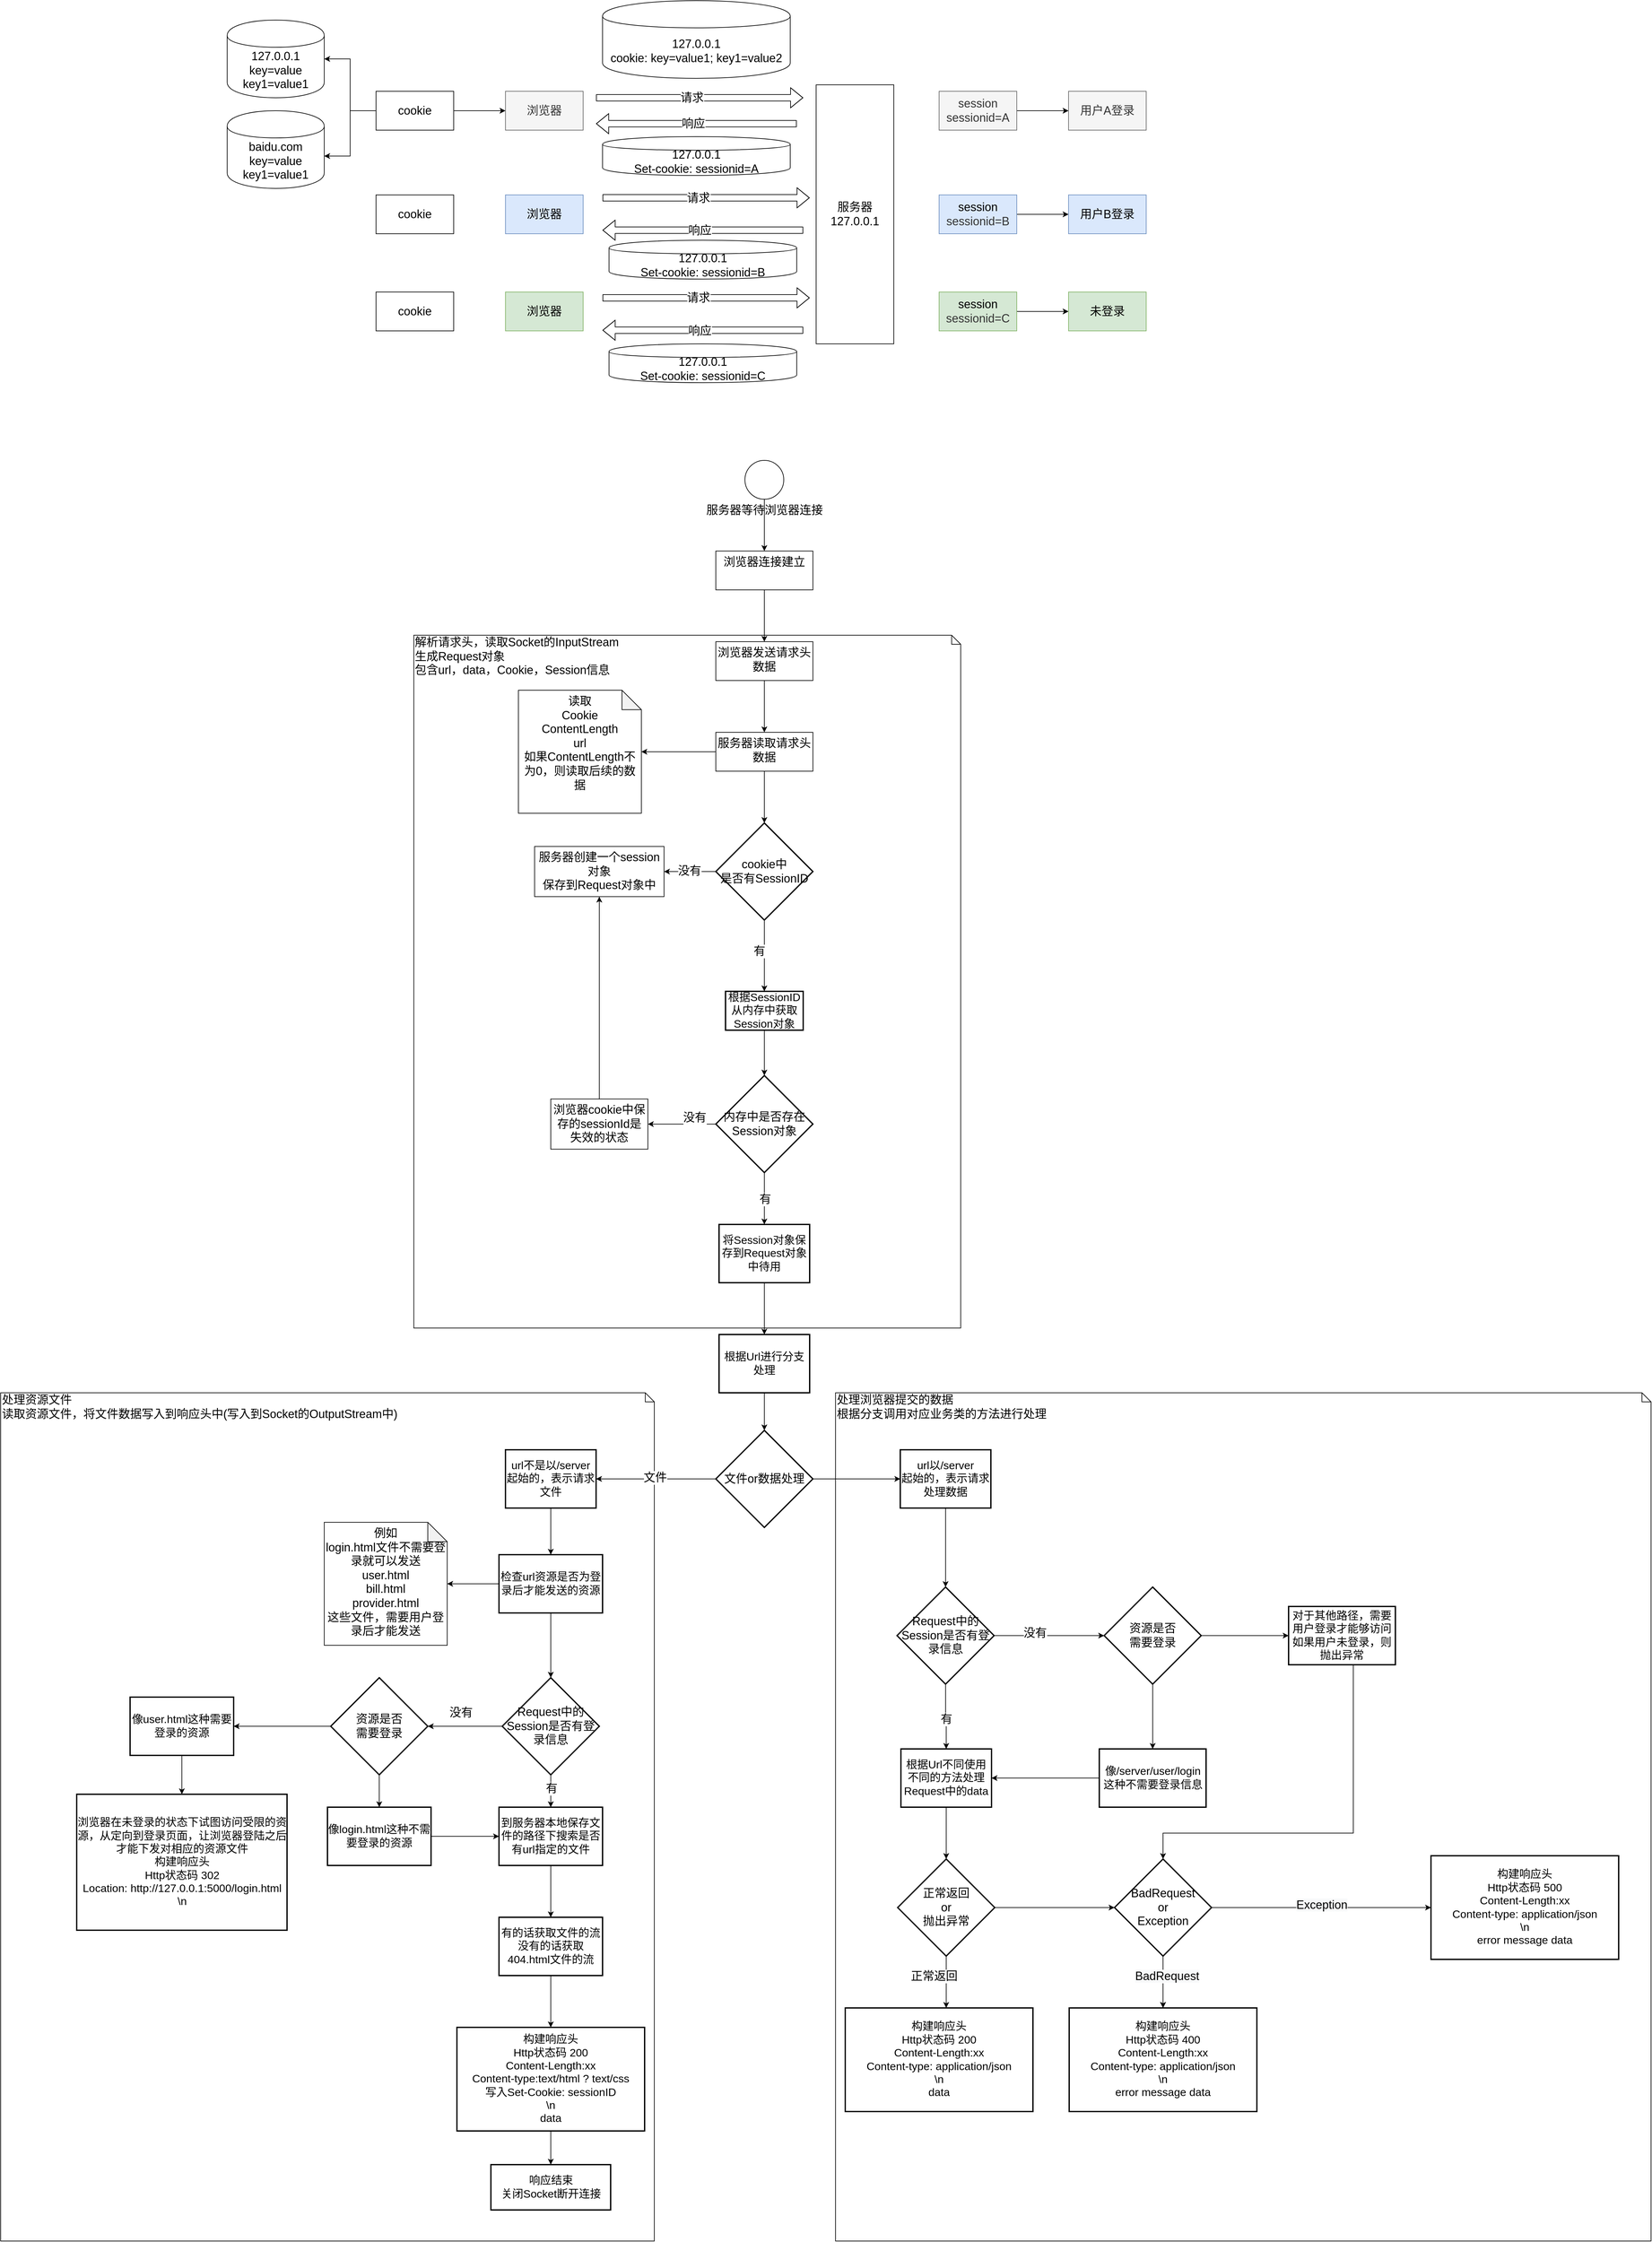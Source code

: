 <mxfile version="13.3.9" type="device"><diagram id="sEqlqrQd-3Ex749vPeOW" name="Page-1"><mxGraphModel dx="2946" dy="2462" grid="1" gridSize="10" guides="1" tooltips="1" connect="1" arrows="1" fold="1" page="1" pageScale="1" pageWidth="827" pageHeight="1169" math="0" shadow="0"><root><mxCell id="0"/><mxCell id="1" parent="0"/><mxCell id="uRz_b2frhz5hOANnU6vu-154" value="&lt;font style=&quot;font-size: 18px&quot;&gt;处理浏览器提交的数据&lt;br&gt;根据分支调用对应业务类的方法进行处理&lt;br&gt;&lt;/font&gt;" style="shape=note;whiteSpace=wrap;html=1;size=14;verticalAlign=top;align=left;spacingTop=-6;" parent="1" vertex="1"><mxGeometry x="600" y="2130" width="1260" height="1310" as="geometry"/></mxCell><mxCell id="uRz_b2frhz5hOANnU6vu-119" value="&lt;font style=&quot;font-size: 18px&quot;&gt;处理资源文件&lt;br&gt;读取资源文件，将文件数据写入到响应头中(写入到Socket的OutputStream中)&lt;br&gt;&lt;/font&gt;" style="shape=note;whiteSpace=wrap;html=1;size=14;verticalAlign=top;align=left;spacingTop=-6;" parent="1" vertex="1"><mxGeometry x="-690" y="2130" width="1010" height="1310" as="geometry"/></mxCell><mxCell id="uRz_b2frhz5hOANnU6vu-80" value="&lt;font style=&quot;font-size: 18px&quot;&gt;解析请求头，读取Socket的InputStream&lt;br&gt;生成Request对象&lt;br&gt;包含url，data，Cookie，Session信息&lt;br&gt;&lt;/font&gt;" style="shape=note;whiteSpace=wrap;html=1;size=14;verticalAlign=top;align=left;spacingTop=-6;" parent="1" vertex="1"><mxGeometry x="-51.62" y="960" width="845" height="1070" as="geometry"/></mxCell><mxCell id="uRz_b2frhz5hOANnU6vu-1" value="&lt;font style=&quot;font-size: 18px&quot;&gt;服务器&lt;br&gt;127.0.0.1&lt;br&gt;&lt;/font&gt;" style="rounded=0;whiteSpace=wrap;html=1;" parent="1" vertex="1"><mxGeometry x="570" y="110" width="120" height="400" as="geometry"/></mxCell><mxCell id="uRz_b2frhz5hOANnU6vu-2" value="&lt;font style=&quot;font-size: 18px&quot;&gt;浏览器&lt;/font&gt;" style="rounded=0;whiteSpace=wrap;html=1;fillColor=#f5f5f5;strokeColor=#666666;fontColor=#333333;" parent="1" vertex="1"><mxGeometry x="90" y="120" width="120" height="60" as="geometry"/></mxCell><mxCell id="uRz_b2frhz5hOANnU6vu-3" value="" style="shape=flexArrow;endArrow=classic;html=1;entryX=0;entryY=0.5;entryDx=0;entryDy=0;exitX=1;exitY=0.5;exitDx=0;exitDy=0;" parent="1" edge="1"><mxGeometry width="50" height="50" relative="1" as="geometry"><mxPoint x="230" y="130" as="sourcePoint"/><mxPoint x="550" y="130" as="targetPoint"/><Array as="points"><mxPoint x="430" y="130"/></Array></mxGeometry></mxCell><mxCell id="uRz_b2frhz5hOANnU6vu-4" value="&lt;font style=&quot;font-size: 18px&quot;&gt;请求&lt;/font&gt;" style="edgeLabel;html=1;align=center;verticalAlign=middle;resizable=0;points=[];" parent="uRz_b2frhz5hOANnU6vu-3" vertex="1" connectable="0"><mxGeometry x="-0.075" relative="1" as="geometry"><mxPoint as="offset"/></mxGeometry></mxCell><mxCell id="uRz_b2frhz5hOANnU6vu-5" value="" style="shape=flexArrow;endArrow=classic;html=1;" parent="1" edge="1"><mxGeometry width="50" height="50" relative="1" as="geometry"><mxPoint x="540" y="170" as="sourcePoint"/><mxPoint x="230" y="170" as="targetPoint"/><Array as="points"><mxPoint x="400" y="170"/></Array></mxGeometry></mxCell><mxCell id="uRz_b2frhz5hOANnU6vu-6" value="&lt;font style=&quot;font-size: 18px&quot;&gt;响应&lt;/font&gt;" style="edgeLabel;html=1;align=center;verticalAlign=middle;resizable=0;points=[];" parent="uRz_b2frhz5hOANnU6vu-5" vertex="1" connectable="0"><mxGeometry x="-0.075" relative="1" as="geometry"><mxPoint x="-17" as="offset"/></mxGeometry></mxCell><mxCell id="uRz_b2frhz5hOANnU6vu-8" value="&lt;font style=&quot;font-size: 18px&quot;&gt;浏览器&lt;/font&gt;" style="rounded=0;whiteSpace=wrap;html=1;fillColor=#dae8fc;strokeColor=#6c8ebf;" parent="1" vertex="1"><mxGeometry x="90" y="280" width="120" height="60" as="geometry"/></mxCell><mxCell id="uRz_b2frhz5hOANnU6vu-9" value="&lt;font style=&quot;font-size: 18px&quot;&gt;浏览器&lt;/font&gt;" style="rounded=0;whiteSpace=wrap;html=1;fillColor=#d5e8d4;strokeColor=#82b366;" parent="1" vertex="1"><mxGeometry x="90" y="430" width="120" height="60" as="geometry"/></mxCell><mxCell id="uRz_b2frhz5hOANnU6vu-10" value="" style="shape=flexArrow;endArrow=classic;html=1;entryX=0;entryY=0.5;entryDx=0;entryDy=0;exitX=1;exitY=0.5;exitDx=0;exitDy=0;" parent="1" edge="1"><mxGeometry width="50" height="50" relative="1" as="geometry"><mxPoint x="240" y="284.5" as="sourcePoint"/><mxPoint x="560" y="284.5" as="targetPoint"/><Array as="points"><mxPoint x="440" y="284.5"/></Array></mxGeometry></mxCell><mxCell id="uRz_b2frhz5hOANnU6vu-11" value="&lt;font style=&quot;font-size: 18px&quot;&gt;请求&lt;/font&gt;" style="edgeLabel;html=1;align=center;verticalAlign=middle;resizable=0;points=[];" parent="uRz_b2frhz5hOANnU6vu-10" vertex="1" connectable="0"><mxGeometry x="-0.075" relative="1" as="geometry"><mxPoint as="offset"/></mxGeometry></mxCell><mxCell id="uRz_b2frhz5hOANnU6vu-12" value="" style="shape=flexArrow;endArrow=classic;html=1;" parent="1" edge="1"><mxGeometry width="50" height="50" relative="1" as="geometry"><mxPoint x="550" y="334.5" as="sourcePoint"/><mxPoint x="240" y="334.5" as="targetPoint"/><Array as="points"><mxPoint x="410" y="334.5"/></Array></mxGeometry></mxCell><mxCell id="uRz_b2frhz5hOANnU6vu-13" value="&lt;font style=&quot;font-size: 18px&quot;&gt;响应&lt;/font&gt;" style="edgeLabel;html=1;align=center;verticalAlign=middle;resizable=0;points=[];" parent="uRz_b2frhz5hOANnU6vu-12" vertex="1" connectable="0"><mxGeometry x="-0.075" relative="1" as="geometry"><mxPoint x="-17" as="offset"/></mxGeometry></mxCell><mxCell id="uRz_b2frhz5hOANnU6vu-14" value="" style="shape=flexArrow;endArrow=classic;html=1;entryX=0;entryY=0.5;entryDx=0;entryDy=0;exitX=1;exitY=0.5;exitDx=0;exitDy=0;" parent="1" edge="1"><mxGeometry width="50" height="50" relative="1" as="geometry"><mxPoint x="240" y="439" as="sourcePoint"/><mxPoint x="560" y="439" as="targetPoint"/><Array as="points"><mxPoint x="440" y="439"/></Array></mxGeometry></mxCell><mxCell id="uRz_b2frhz5hOANnU6vu-15" value="&lt;font style=&quot;font-size: 18px&quot;&gt;请求&lt;/font&gt;" style="edgeLabel;html=1;align=center;verticalAlign=middle;resizable=0;points=[];" parent="uRz_b2frhz5hOANnU6vu-14" vertex="1" connectable="0"><mxGeometry x="-0.075" relative="1" as="geometry"><mxPoint as="offset"/></mxGeometry></mxCell><mxCell id="uRz_b2frhz5hOANnU6vu-16" value="" style="shape=flexArrow;endArrow=classic;html=1;" parent="1" edge="1"><mxGeometry width="50" height="50" relative="1" as="geometry"><mxPoint x="550" y="489" as="sourcePoint"/><mxPoint x="240" y="489" as="targetPoint"/><Array as="points"><mxPoint x="410" y="489"/></Array></mxGeometry></mxCell><mxCell id="uRz_b2frhz5hOANnU6vu-17" value="&lt;font style=&quot;font-size: 18px&quot;&gt;响应&lt;/font&gt;" style="edgeLabel;html=1;align=center;verticalAlign=middle;resizable=0;points=[];" parent="uRz_b2frhz5hOANnU6vu-16" vertex="1" connectable="0"><mxGeometry x="-0.075" relative="1" as="geometry"><mxPoint x="-17" y="1" as="offset"/></mxGeometry></mxCell><mxCell id="uRz_b2frhz5hOANnU6vu-22" value="" style="edgeStyle=orthogonalEdgeStyle;rounded=0;orthogonalLoop=1;jettySize=auto;html=1;" parent="1" source="uRz_b2frhz5hOANnU6vu-18" target="uRz_b2frhz5hOANnU6vu-21" edge="1"><mxGeometry relative="1" as="geometry"/></mxCell><mxCell id="uRz_b2frhz5hOANnU6vu-25" value="" style="edgeStyle=orthogonalEdgeStyle;rounded=0;orthogonalLoop=1;jettySize=auto;html=1;entryX=1;entryY=0.5;entryDx=0;entryDy=0;" parent="1" source="uRz_b2frhz5hOANnU6vu-18" edge="1"><mxGeometry relative="1" as="geometry"><mxPoint x="-190" y="220" as="targetPoint"/><Array as="points"><mxPoint x="-150" y="150"/><mxPoint x="-150" y="220"/></Array></mxGeometry></mxCell><mxCell id="uRz_b2frhz5hOANnU6vu-27" value="" style="edgeStyle=orthogonalEdgeStyle;rounded=0;orthogonalLoop=1;jettySize=auto;html=1;" parent="1" source="uRz_b2frhz5hOANnU6vu-18" target="uRz_b2frhz5hOANnU6vu-2" edge="1"><mxGeometry relative="1" as="geometry"/></mxCell><mxCell id="uRz_b2frhz5hOANnU6vu-18" value="&lt;font style=&quot;font-size: 18px&quot;&gt;cookie&lt;/font&gt;" style="rounded=0;whiteSpace=wrap;html=1;" parent="1" vertex="1"><mxGeometry x="-110" y="120" width="120" height="60" as="geometry"/></mxCell><mxCell id="uRz_b2frhz5hOANnU6vu-19" value="&lt;font style=&quot;font-size: 18px&quot;&gt;cookie&lt;/font&gt;" style="rounded=0;whiteSpace=wrap;html=1;" parent="1" vertex="1"><mxGeometry x="-110" y="280" width="120" height="60" as="geometry"/></mxCell><mxCell id="uRz_b2frhz5hOANnU6vu-20" value="&lt;font style=&quot;font-size: 18px&quot;&gt;cookie&lt;/font&gt;" style="rounded=0;whiteSpace=wrap;html=1;" parent="1" vertex="1"><mxGeometry x="-110" y="430" width="120" height="60" as="geometry"/></mxCell><mxCell id="uRz_b2frhz5hOANnU6vu-21" value="&lt;font style=&quot;font-size: 18px&quot;&gt;127.0.0.1&lt;br&gt;key=value&lt;br&gt;key1=value1&lt;/font&gt;" style="shape=cylinder;whiteSpace=wrap;html=1;boundedLbl=1;backgroundOutline=1;rounded=0;" parent="1" vertex="1"><mxGeometry x="-340" y="10" width="150" height="120" as="geometry"/></mxCell><mxCell id="uRz_b2frhz5hOANnU6vu-26" value="&lt;font style=&quot;font-size: 18px&quot;&gt;baidu.com&lt;br&gt;key=value&lt;br&gt;key1=value1&lt;/font&gt;" style="shape=cylinder;whiteSpace=wrap;html=1;boundedLbl=1;backgroundOutline=1;rounded=0;" parent="1" vertex="1"><mxGeometry x="-340" y="150" width="150" height="120" as="geometry"/></mxCell><mxCell id="uRz_b2frhz5hOANnU6vu-28" value="&lt;font style=&quot;font-size: 18px&quot;&gt;127.0.0.1&lt;br&gt;cookie: key=value1; key1=value2&lt;br&gt;&lt;/font&gt;" style="shape=cylinder;whiteSpace=wrap;html=1;boundedLbl=1;backgroundOutline=1;rounded=0;" parent="1" vertex="1"><mxGeometry x="240" y="-20" width="290" height="120" as="geometry"/></mxCell><mxCell id="uRz_b2frhz5hOANnU6vu-29" value="&lt;font style=&quot;font-size: 18px&quot;&gt;127.0.0.1&lt;br&gt;Set-cookie: sessionid=A&lt;br&gt;&lt;/font&gt;" style="shape=cylinder;whiteSpace=wrap;html=1;boundedLbl=1;backgroundOutline=1;rounded=0;" parent="1" vertex="1"><mxGeometry x="240" y="190" width="290" height="60" as="geometry"/></mxCell><mxCell id="uRz_b2frhz5hOANnU6vu-42" value="" style="edgeStyle=orthogonalEdgeStyle;rounded=0;orthogonalLoop=1;jettySize=auto;html=1;" parent="1" source="uRz_b2frhz5hOANnU6vu-32" target="uRz_b2frhz5hOANnU6vu-41" edge="1"><mxGeometry relative="1" as="geometry"/></mxCell><mxCell id="uRz_b2frhz5hOANnU6vu-32" value="&lt;font style=&quot;font-size: 18px&quot;&gt;session&lt;br&gt;sessionid=A&lt;br&gt;&lt;/font&gt;" style="rounded=0;whiteSpace=wrap;html=1;fillColor=#f5f5f5;strokeColor=#666666;fontColor=#333333;" parent="1" vertex="1"><mxGeometry x="760" y="120" width="120" height="60" as="geometry"/></mxCell><mxCell id="uRz_b2frhz5hOANnU6vu-38" value="" style="edgeStyle=orthogonalEdgeStyle;rounded=0;orthogonalLoop=1;jettySize=auto;html=1;" parent="1" source="uRz_b2frhz5hOANnU6vu-33" target="uRz_b2frhz5hOANnU6vu-37" edge="1"><mxGeometry relative="1" as="geometry"/></mxCell><mxCell id="uRz_b2frhz5hOANnU6vu-33" value="&lt;font style=&quot;font-size: 18px&quot;&gt;session&lt;br&gt;&lt;span style=&quot;color: rgb(51 , 51 , 51)&quot;&gt;sessionid=B&lt;/span&gt;&lt;br&gt;&lt;/font&gt;" style="rounded=0;whiteSpace=wrap;html=1;fillColor=#dae8fc;strokeColor=#6c8ebf;" parent="1" vertex="1"><mxGeometry x="760" y="280" width="120" height="60" as="geometry"/></mxCell><mxCell id="uRz_b2frhz5hOANnU6vu-40" value="" style="edgeStyle=orthogonalEdgeStyle;rounded=0;orthogonalLoop=1;jettySize=auto;html=1;" parent="1" source="uRz_b2frhz5hOANnU6vu-34" target="uRz_b2frhz5hOANnU6vu-39" edge="1"><mxGeometry relative="1" as="geometry"/></mxCell><mxCell id="uRz_b2frhz5hOANnU6vu-34" value="&lt;font style=&quot;font-size: 18px&quot;&gt;session&lt;br&gt;&lt;span style=&quot;color: rgb(51 , 51 , 51)&quot;&gt;sessionid=C&lt;/span&gt;&lt;br&gt;&lt;/font&gt;" style="rounded=0;whiteSpace=wrap;html=1;fillColor=#d5e8d4;strokeColor=#82b366;" parent="1" vertex="1"><mxGeometry x="760" y="430" width="120" height="60" as="geometry"/></mxCell><mxCell id="uRz_b2frhz5hOANnU6vu-37" value="&lt;font style=&quot;font-size: 18px&quot;&gt;用户B登录&lt;/font&gt;" style="rounded=0;whiteSpace=wrap;html=1;fillColor=#dae8fc;strokeColor=#6c8ebf;" parent="1" vertex="1"><mxGeometry x="960" y="280" width="120" height="60" as="geometry"/></mxCell><mxCell id="uRz_b2frhz5hOANnU6vu-39" value="&lt;font style=&quot;font-size: 18px&quot;&gt;未登录&lt;/font&gt;" style="rounded=0;whiteSpace=wrap;html=1;fillColor=#d5e8d4;strokeColor=#82b366;" parent="1" vertex="1"><mxGeometry x="960" y="430" width="120" height="60" as="geometry"/></mxCell><mxCell id="uRz_b2frhz5hOANnU6vu-41" value="&lt;span style=&quot;font-size: 18px&quot;&gt;用户A登录&lt;/span&gt;" style="rounded=0;whiteSpace=wrap;html=1;fillColor=#f5f5f5;strokeColor=#666666;fontColor=#333333;" parent="1" vertex="1"><mxGeometry x="960" y="120" width="120" height="60" as="geometry"/></mxCell><mxCell id="uRz_b2frhz5hOANnU6vu-43" value="&lt;font style=&quot;font-size: 18px&quot;&gt;127.0.0.1&lt;br&gt;Set-cookie: sessionid=B&lt;br&gt;&lt;/font&gt;" style="shape=cylinder;whiteSpace=wrap;html=1;boundedLbl=1;backgroundOutline=1;rounded=0;" parent="1" vertex="1"><mxGeometry x="250" y="350" width="290" height="60" as="geometry"/></mxCell><mxCell id="uRz_b2frhz5hOANnU6vu-44" value="&lt;font style=&quot;font-size: 18px&quot;&gt;127.0.0.1&lt;br&gt;Set-cookie: sessionid=C&lt;br&gt;&lt;/font&gt;" style="shape=cylinder;whiteSpace=wrap;html=1;boundedLbl=1;backgroundOutline=1;rounded=0;" parent="1" vertex="1"><mxGeometry x="250" y="510" width="290" height="60" as="geometry"/></mxCell><mxCell id="uRz_b2frhz5hOANnU6vu-47" value="" style="edgeStyle=orthogonalEdgeStyle;rounded=0;orthogonalLoop=1;jettySize=auto;html=1;" parent="1" source="uRz_b2frhz5hOANnU6vu-45" target="uRz_b2frhz5hOANnU6vu-46" edge="1"><mxGeometry relative="1" as="geometry"/></mxCell><mxCell id="uRz_b2frhz5hOANnU6vu-45" value="&lt;font style=&quot;font-size: 18px&quot;&gt;服务器等待浏览器连接&lt;/font&gt;" style="verticalLabelPosition=bottom;verticalAlign=top;html=1;shape=mxgraph.flowchart.on-page_reference;" parent="1" vertex="1"><mxGeometry x="460" y="690" width="60" height="60" as="geometry"/></mxCell><mxCell id="uRz_b2frhz5hOANnU6vu-49" value="" style="edgeStyle=orthogonalEdgeStyle;rounded=0;orthogonalLoop=1;jettySize=auto;html=1;" parent="1" source="uRz_b2frhz5hOANnU6vu-46" target="uRz_b2frhz5hOANnU6vu-48" edge="1"><mxGeometry relative="1" as="geometry"/></mxCell><mxCell id="uRz_b2frhz5hOANnU6vu-46" value="&lt;font style=&quot;font-size: 18px&quot;&gt;浏览器连接建立&lt;/font&gt;" style="whiteSpace=wrap;html=1;verticalAlign=top;" parent="1" vertex="1"><mxGeometry x="415" y="830" width="150" height="60" as="geometry"/></mxCell><mxCell id="uRz_b2frhz5hOANnU6vu-51" value="" style="edgeStyle=orthogonalEdgeStyle;rounded=0;orthogonalLoop=1;jettySize=auto;html=1;" parent="1" source="uRz_b2frhz5hOANnU6vu-48" target="uRz_b2frhz5hOANnU6vu-50" edge="1"><mxGeometry relative="1" as="geometry"/></mxCell><mxCell id="uRz_b2frhz5hOANnU6vu-48" value="&lt;font style=&quot;font-size: 18px&quot;&gt;浏览器发送请求头数据&lt;/font&gt;" style="whiteSpace=wrap;html=1;verticalAlign=top;" parent="1" vertex="1"><mxGeometry x="415" y="970" width="150" height="60" as="geometry"/></mxCell><mxCell id="uRz_b2frhz5hOANnU6vu-53" value="" style="edgeStyle=orthogonalEdgeStyle;rounded=0;orthogonalLoop=1;jettySize=auto;html=1;" parent="1" source="uRz_b2frhz5hOANnU6vu-50" edge="1"><mxGeometry relative="1" as="geometry"><mxPoint x="490" y="1250" as="targetPoint"/></mxGeometry></mxCell><mxCell id="uRz_b2frhz5hOANnU6vu-55" value="" style="edgeStyle=orthogonalEdgeStyle;rounded=0;orthogonalLoop=1;jettySize=auto;html=1;" parent="1" source="uRz_b2frhz5hOANnU6vu-50" target="uRz_b2frhz5hOANnU6vu-54" edge="1"><mxGeometry relative="1" as="geometry"/></mxCell><mxCell id="uRz_b2frhz5hOANnU6vu-50" value="&lt;font style=&quot;font-size: 18px&quot;&gt;服务器读取请求头数据&lt;/font&gt;" style="whiteSpace=wrap;html=1;verticalAlign=top;" parent="1" vertex="1"><mxGeometry x="415" y="1110" width="150" height="60" as="geometry"/></mxCell><mxCell id="uRz_b2frhz5hOANnU6vu-54" value="&lt;font style=&quot;font-size: 18px&quot;&gt;读取&lt;br&gt;Cookie&lt;br&gt;ContentLength&lt;br&gt;url&lt;br&gt;如果ContentLength不为0，则读取后续的数据&lt;br&gt;&lt;/font&gt;" style="shape=note;whiteSpace=wrap;html=1;backgroundOutline=1;darkOpacity=0.05;verticalAlign=top;" parent="1" vertex="1"><mxGeometry x="110" y="1045" width="190" height="190" as="geometry"/></mxCell><mxCell id="uRz_b2frhz5hOANnU6vu-58" value="" style="edgeStyle=orthogonalEdgeStyle;rounded=0;orthogonalLoop=1;jettySize=auto;html=1;" parent="1" source="uRz_b2frhz5hOANnU6vu-56" target="uRz_b2frhz5hOANnU6vu-57" edge="1"><mxGeometry relative="1" as="geometry"/></mxCell><mxCell id="uRz_b2frhz5hOANnU6vu-59" value="&lt;font style=&quot;font-size: 18px&quot;&gt;没有&lt;/font&gt;" style="edgeLabel;html=1;align=center;verticalAlign=middle;resizable=0;points=[];" parent="uRz_b2frhz5hOANnU6vu-58" vertex="1" connectable="0"><mxGeometry x="0.028" y="-1" relative="1" as="geometry"><mxPoint as="offset"/></mxGeometry></mxCell><mxCell id="uRz_b2frhz5hOANnU6vu-61" value="" style="edgeStyle=orthogonalEdgeStyle;rounded=0;orthogonalLoop=1;jettySize=auto;html=1;" parent="1" source="uRz_b2frhz5hOANnU6vu-56" target="uRz_b2frhz5hOANnU6vu-60" edge="1"><mxGeometry relative="1" as="geometry"/></mxCell><mxCell id="uRz_b2frhz5hOANnU6vu-56" value="&lt;font style=&quot;font-size: 18px&quot;&gt;cookie中&lt;br&gt;是否有SessionID&lt;/font&gt;" style="strokeWidth=2;html=1;shape=mxgraph.flowchart.decision;whiteSpace=wrap;" parent="1" vertex="1"><mxGeometry x="415" y="1250" width="150" height="150" as="geometry"/></mxCell><mxCell id="uRz_b2frhz5hOANnU6vu-57" value="&lt;font style=&quot;font-size: 18px&quot;&gt;服务器创建一个session对象&lt;br&gt;保存到Request对象中&lt;br&gt;&lt;/font&gt;" style="whiteSpace=wrap;html=1;verticalAlign=top;" parent="1" vertex="1"><mxGeometry x="135" y="1286.25" width="200" height="77.5" as="geometry"/></mxCell><mxCell id="uRz_b2frhz5hOANnU6vu-64" value="" style="edgeStyle=orthogonalEdgeStyle;rounded=0;orthogonalLoop=1;jettySize=auto;html=1;" parent="1" source="uRz_b2frhz5hOANnU6vu-60" target="uRz_b2frhz5hOANnU6vu-63" edge="1"><mxGeometry relative="1" as="geometry"/></mxCell><mxCell id="uRz_b2frhz5hOANnU6vu-60" value="&lt;font style=&quot;font-size: 17px&quot;&gt;根据SessionID从内存中获取Session对象&lt;/font&gt;" style="whiteSpace=wrap;html=1;strokeWidth=2;" parent="1" vertex="1"><mxGeometry x="430" y="1510" width="120" height="60" as="geometry"/></mxCell><mxCell id="uRz_b2frhz5hOANnU6vu-62" value="&lt;font style=&quot;font-size: 18px&quot;&gt;有&lt;/font&gt;" style="edgeLabel;html=1;align=center;verticalAlign=middle;resizable=0;points=[];" parent="1" vertex="1" connectable="0"><mxGeometry x="370.882" y="1334.0" as="geometry"><mxPoint x="111" y="114" as="offset"/></mxGeometry></mxCell><mxCell id="uRz_b2frhz5hOANnU6vu-66" value="" style="edgeStyle=orthogonalEdgeStyle;rounded=0;orthogonalLoop=1;jettySize=auto;html=1;" parent="1" source="uRz_b2frhz5hOANnU6vu-63" target="uRz_b2frhz5hOANnU6vu-65" edge="1"><mxGeometry relative="1" as="geometry"/></mxCell><mxCell id="uRz_b2frhz5hOANnU6vu-74" value="" style="edgeStyle=orthogonalEdgeStyle;rounded=0;orthogonalLoop=1;jettySize=auto;html=1;" parent="1" source="uRz_b2frhz5hOANnU6vu-63" target="uRz_b2frhz5hOANnU6vu-73" edge="1"><mxGeometry relative="1" as="geometry"/></mxCell><mxCell id="uRz_b2frhz5hOANnU6vu-63" value="&lt;font style=&quot;font-size: 18px&quot;&gt;内存中是否存在&lt;br&gt;Session对象&lt;/font&gt;" style="strokeWidth=2;html=1;shape=mxgraph.flowchart.decision;whiteSpace=wrap;" parent="1" vertex="1"><mxGeometry x="415" y="1640" width="150" height="150" as="geometry"/></mxCell><mxCell id="uRz_b2frhz5hOANnU6vu-69" value="" style="edgeStyle=orthogonalEdgeStyle;rounded=0;orthogonalLoop=1;jettySize=auto;html=1;entryX=0.5;entryY=1;entryDx=0;entryDy=0;" parent="1" source="uRz_b2frhz5hOANnU6vu-65" target="uRz_b2frhz5hOANnU6vu-57" edge="1"><mxGeometry relative="1" as="geometry"><mxPoint x="255" y="1596" as="targetPoint"/></mxGeometry></mxCell><mxCell id="uRz_b2frhz5hOANnU6vu-65" value="&lt;span style=&quot;font-size: 18px&quot;&gt;浏览器cookie中保存的sessionId是失效的状态&lt;/span&gt;" style="whiteSpace=wrap;html=1;verticalAlign=top;" parent="1" vertex="1"><mxGeometry x="160" y="1676.25" width="150" height="77.5" as="geometry"/></mxCell><mxCell id="uRz_b2frhz5hOANnU6vu-67" value="&lt;font style=&quot;font-size: 18px&quot;&gt;没有&lt;/font&gt;" style="edgeLabel;html=1;align=center;verticalAlign=middle;resizable=0;points=[];" parent="1" vertex="1" connectable="0"><mxGeometry x="370.882" y="1334.0" as="geometry"><mxPoint x="11" y="371" as="offset"/></mxGeometry></mxCell><mxCell id="uRz_b2frhz5hOANnU6vu-82" value="" style="edgeStyle=orthogonalEdgeStyle;rounded=0;orthogonalLoop=1;jettySize=auto;html=1;" parent="1" source="uRz_b2frhz5hOANnU6vu-73" target="uRz_b2frhz5hOANnU6vu-81" edge="1"><mxGeometry relative="1" as="geometry"/></mxCell><mxCell id="uRz_b2frhz5hOANnU6vu-73" value="&lt;span style=&quot;font-size: 17px&quot;&gt;将Session对象保存到Request对象中待用&lt;/span&gt;" style="whiteSpace=wrap;html=1;strokeWidth=2;" parent="1" vertex="1"><mxGeometry x="420" y="1870" width="140" height="90" as="geometry"/></mxCell><mxCell id="uRz_b2frhz5hOANnU6vu-75" value="&lt;font style=&quot;font-size: 18px&quot;&gt;有&lt;/font&gt;" style="edgeLabel;html=1;align=center;verticalAlign=middle;resizable=0;points=[];" parent="1" vertex="1" connectable="0"><mxGeometry x="480.002" y="1460.0" as="geometry"><mxPoint x="11" y="371" as="offset"/></mxGeometry></mxCell><mxCell id="uRz_b2frhz5hOANnU6vu-85" value="" style="edgeStyle=orthogonalEdgeStyle;rounded=0;orthogonalLoop=1;jettySize=auto;html=1;" parent="1" source="uRz_b2frhz5hOANnU6vu-81" target="uRz_b2frhz5hOANnU6vu-84" edge="1"><mxGeometry relative="1" as="geometry"/></mxCell><mxCell id="uRz_b2frhz5hOANnU6vu-81" value="&lt;span style=&quot;font-size: 17px&quot;&gt;根据Url进行分支处理&lt;/span&gt;" style="whiteSpace=wrap;html=1;strokeWidth=2;" parent="1" vertex="1"><mxGeometry x="420" y="2040" width="140" height="90" as="geometry"/></mxCell><mxCell id="uRz_b2frhz5hOANnU6vu-87" value="" style="edgeStyle=orthogonalEdgeStyle;rounded=0;orthogonalLoop=1;jettySize=auto;html=1;exitX=0;exitY=0.5;exitDx=0;exitDy=0;exitPerimeter=0;" parent="1" source="uRz_b2frhz5hOANnU6vu-84" target="uRz_b2frhz5hOANnU6vu-86" edge="1"><mxGeometry relative="1" as="geometry"><mxPoint x="325" y="2253" as="sourcePoint"/></mxGeometry></mxCell><mxCell id="uRz_b2frhz5hOANnU6vu-121" value="" style="edgeStyle=orthogonalEdgeStyle;rounded=0;orthogonalLoop=1;jettySize=auto;html=1;" parent="1" source="uRz_b2frhz5hOANnU6vu-84" target="uRz_b2frhz5hOANnU6vu-120" edge="1"><mxGeometry relative="1" as="geometry"/></mxCell><mxCell id="uRz_b2frhz5hOANnU6vu-84" value="&lt;span style=&quot;font-size: 18px&quot;&gt;文件or数据处理&lt;/span&gt;" style="strokeWidth=2;html=1;shape=mxgraph.flowchart.decision;whiteSpace=wrap;" parent="1" vertex="1"><mxGeometry x="415" y="2188" width="150" height="150" as="geometry"/></mxCell><mxCell id="uRz_b2frhz5hOANnU6vu-99" value="" style="edgeStyle=orthogonalEdgeStyle;rounded=0;orthogonalLoop=1;jettySize=auto;html=1;" parent="1" source="uRz_b2frhz5hOANnU6vu-86" target="uRz_b2frhz5hOANnU6vu-98" edge="1"><mxGeometry relative="1" as="geometry"/></mxCell><mxCell id="uRz_b2frhz5hOANnU6vu-86" value="&lt;span style=&quot;font-size: 17px&quot;&gt;url不是以/server&lt;br&gt;起始的，表示请求文件&lt;br&gt;&lt;/span&gt;" style="whiteSpace=wrap;html=1;strokeWidth=2;" parent="1" vertex="1"><mxGeometry x="90" y="2218" width="140" height="90" as="geometry"/></mxCell><mxCell id="uRz_b2frhz5hOANnU6vu-89" value="&lt;span style=&quot;font-size: 18px&quot;&gt;文件&lt;/span&gt;" style="edgeLabel;html=1;align=center;verticalAlign=middle;resizable=0;points=[];" parent="1" vertex="1" connectable="0"><mxGeometry x="310.002" y="1890.0" as="geometry"><mxPoint x="11" y="371" as="offset"/></mxGeometry></mxCell><mxCell id="uRz_b2frhz5hOANnU6vu-93" value="" style="edgeStyle=orthogonalEdgeStyle;rounded=0;orthogonalLoop=1;jettySize=auto;html=1;" parent="1" source="uRz_b2frhz5hOANnU6vu-90" target="uRz_b2frhz5hOANnU6vu-92" edge="1"><mxGeometry relative="1" as="geometry"/></mxCell><mxCell id="uRz_b2frhz5hOANnU6vu-90" value="&lt;span style=&quot;font-size: 17px&quot;&gt;到服务器本地保存文件的路径下搜索是否有url指定的文件&lt;br&gt;&lt;/span&gt;" style="whiteSpace=wrap;html=1;strokeWidth=2;" parent="1" vertex="1"><mxGeometry x="80" y="2770" width="160" height="90" as="geometry"/></mxCell><mxCell id="uRz_b2frhz5hOANnU6vu-95" value="" style="edgeStyle=orthogonalEdgeStyle;rounded=0;orthogonalLoop=1;jettySize=auto;html=1;" parent="1" source="uRz_b2frhz5hOANnU6vu-92" target="uRz_b2frhz5hOANnU6vu-94" edge="1"><mxGeometry relative="1" as="geometry"/></mxCell><mxCell id="uRz_b2frhz5hOANnU6vu-92" value="&lt;span style=&quot;font-size: 17px&quot;&gt;有的话获取文件的流&lt;br&gt;没有的话获取404.html文件的流&lt;br&gt;&lt;/span&gt;" style="whiteSpace=wrap;html=1;strokeWidth=2;" parent="1" vertex="1"><mxGeometry x="80" y="2940" width="160" height="90" as="geometry"/></mxCell><mxCell id="uRz_b2frhz5hOANnU6vu-97" value="" style="edgeStyle=orthogonalEdgeStyle;rounded=0;orthogonalLoop=1;jettySize=auto;html=1;" parent="1" source="uRz_b2frhz5hOANnU6vu-94" target="uRz_b2frhz5hOANnU6vu-96" edge="1"><mxGeometry relative="1" as="geometry"/></mxCell><mxCell id="uRz_b2frhz5hOANnU6vu-94" value="&lt;span style=&quot;font-size: 17px&quot;&gt;构建响应头&lt;br&gt;Http状态码 200&lt;br&gt;Content-Length:xx&lt;br&gt;Content-type:text/html ? text/css&lt;br&gt;写入Set-Cookie: sessionID&lt;br&gt;\n&lt;br&gt;data&lt;br&gt;&lt;/span&gt;" style="whiteSpace=wrap;html=1;strokeWidth=2;" parent="1" vertex="1"><mxGeometry x="15" y="3110" width="290" height="160" as="geometry"/></mxCell><mxCell id="uRz_b2frhz5hOANnU6vu-96" value="&lt;span style=&quot;font-size: 17px&quot;&gt;响应结束&lt;br&gt;关闭Socket断开连接&lt;br&gt;&lt;/span&gt;" style="whiteSpace=wrap;html=1;strokeWidth=2;" parent="1" vertex="1"><mxGeometry x="67.5" y="3322" width="185" height="70" as="geometry"/></mxCell><mxCell id="uRz_b2frhz5hOANnU6vu-101" value="" style="edgeStyle=orthogonalEdgeStyle;rounded=0;orthogonalLoop=1;jettySize=auto;html=1;" parent="1" source="uRz_b2frhz5hOANnU6vu-98" target="uRz_b2frhz5hOANnU6vu-100" edge="1"><mxGeometry relative="1" as="geometry"/></mxCell><mxCell id="uRz_b2frhz5hOANnU6vu-103" value="" style="edgeStyle=orthogonalEdgeStyle;rounded=0;orthogonalLoop=1;jettySize=auto;html=1;" parent="1" source="uRz_b2frhz5hOANnU6vu-98" target="uRz_b2frhz5hOANnU6vu-102" edge="1"><mxGeometry relative="1" as="geometry"/></mxCell><mxCell id="uRz_b2frhz5hOANnU6vu-98" value="&lt;span style=&quot;font-size: 17px&quot;&gt;检查url资源是否为登录后才能发送的资源&lt;br&gt;&lt;/span&gt;" style="whiteSpace=wrap;html=1;strokeWidth=2;" parent="1" vertex="1"><mxGeometry x="80" y="2380" width="160" height="90" as="geometry"/></mxCell><mxCell id="uRz_b2frhz5hOANnU6vu-100" value="&lt;font style=&quot;font-size: 18px&quot;&gt;例如&lt;br&gt;login.html文件不需要登录就可以发送&lt;br&gt;user.html&lt;br&gt;bill.html&lt;br&gt;provider.html&lt;br&gt;这些文件，需要用户登录后才能发送&lt;br&gt;&lt;/font&gt;" style="shape=note;whiteSpace=wrap;html=1;backgroundOutline=1;darkOpacity=0.05;verticalAlign=top;" parent="1" vertex="1"><mxGeometry x="-190" y="2330" width="190" height="190" as="geometry"/></mxCell><mxCell id="uRz_b2frhz5hOANnU6vu-104" value="" style="edgeStyle=orthogonalEdgeStyle;rounded=0;orthogonalLoop=1;jettySize=auto;html=1;" parent="1" source="uRz_b2frhz5hOANnU6vu-102" target="uRz_b2frhz5hOANnU6vu-90" edge="1"><mxGeometry relative="1" as="geometry"/></mxCell><mxCell id="uRz_b2frhz5hOANnU6vu-109" value="" style="edgeStyle=orthogonalEdgeStyle;rounded=0;orthogonalLoop=1;jettySize=auto;html=1;" parent="1" source="uRz_b2frhz5hOANnU6vu-102" target="uRz_b2frhz5hOANnU6vu-108" edge="1"><mxGeometry relative="1" as="geometry"/></mxCell><mxCell id="uRz_b2frhz5hOANnU6vu-102" value="&lt;span style=&quot;font-size: 18px&quot;&gt;Request中的Session是否有登录信息&lt;/span&gt;" style="strokeWidth=2;html=1;shape=mxgraph.flowchart.decision;whiteSpace=wrap;" parent="1" vertex="1"><mxGeometry x="85" y="2570" width="150" height="150" as="geometry"/></mxCell><mxCell id="uRz_b2frhz5hOANnU6vu-105" value="&lt;span style=&quot;font-size: 18px&quot;&gt;有&lt;/span&gt;" style="edgeLabel;html=1;align=center;verticalAlign=middle;resizable=0;points=[];" parent="1" vertex="1" connectable="0"><mxGeometry x="150.002" y="2370.0" as="geometry"><mxPoint x="11" y="371" as="offset"/></mxGeometry></mxCell><mxCell id="uRz_b2frhz5hOANnU6vu-111" value="" style="edgeStyle=orthogonalEdgeStyle;rounded=0;orthogonalLoop=1;jettySize=auto;html=1;entryX=0.5;entryY=0;entryDx=0;entryDy=0;" parent="1" source="uRz_b2frhz5hOANnU6vu-108" target="uRz_b2frhz5hOANnU6vu-112" edge="1"><mxGeometry relative="1" as="geometry"><mxPoint x="-105" y="2785" as="targetPoint"/></mxGeometry></mxCell><mxCell id="uRz_b2frhz5hOANnU6vu-116" value="" style="edgeStyle=orthogonalEdgeStyle;rounded=0;orthogonalLoop=1;jettySize=auto;html=1;" parent="1" source="uRz_b2frhz5hOANnU6vu-108" target="uRz_b2frhz5hOANnU6vu-115" edge="1"><mxGeometry relative="1" as="geometry"/></mxCell><mxCell id="uRz_b2frhz5hOANnU6vu-108" value="&lt;span style=&quot;font-size: 18px&quot;&gt;资源是否&lt;br&gt;需要登录&lt;/span&gt;" style="strokeWidth=2;html=1;shape=mxgraph.flowchart.decision;whiteSpace=wrap;" parent="1" vertex="1"><mxGeometry x="-180" y="2570" width="150" height="150" as="geometry"/></mxCell><mxCell id="uRz_b2frhz5hOANnU6vu-113" value="" style="edgeStyle=orthogonalEdgeStyle;rounded=0;orthogonalLoop=1;jettySize=auto;html=1;" parent="1" source="uRz_b2frhz5hOANnU6vu-112" target="uRz_b2frhz5hOANnU6vu-90" edge="1"><mxGeometry relative="1" as="geometry"/></mxCell><mxCell id="uRz_b2frhz5hOANnU6vu-112" value="&lt;span style=&quot;font-size: 17px&quot;&gt;像login.html这种不需要登录的资源&lt;br&gt;&lt;/span&gt;" style="whiteSpace=wrap;html=1;strokeWidth=2;" parent="1" vertex="1"><mxGeometry x="-185" y="2770" width="160" height="90" as="geometry"/></mxCell><mxCell id="uRz_b2frhz5hOANnU6vu-114" value="&lt;span style=&quot;font-size: 18px&quot;&gt;没有&lt;/span&gt;" style="edgeLabel;html=1;align=center;verticalAlign=middle;resizable=0;points=[];" parent="1" vertex="1" connectable="0"><mxGeometry x="10.002" y="2253.0" as="geometry"><mxPoint x="11" y="371" as="offset"/></mxGeometry></mxCell><mxCell id="uRz_b2frhz5hOANnU6vu-118" value="" style="edgeStyle=orthogonalEdgeStyle;rounded=0;orthogonalLoop=1;jettySize=auto;html=1;" parent="1" source="uRz_b2frhz5hOANnU6vu-115" target="uRz_b2frhz5hOANnU6vu-117" edge="1"><mxGeometry relative="1" as="geometry"/></mxCell><mxCell id="uRz_b2frhz5hOANnU6vu-115" value="&lt;span style=&quot;font-size: 17px&quot;&gt;像user.html这种需要登录的资源&lt;br&gt;&lt;/span&gt;" style="whiteSpace=wrap;html=1;strokeWidth=2;" parent="1" vertex="1"><mxGeometry x="-490" y="2600" width="160" height="90" as="geometry"/></mxCell><mxCell id="uRz_b2frhz5hOANnU6vu-117" value="&lt;span style=&quot;font-size: 17px&quot;&gt;浏览器在未登录的状态下试图访问受限的资源，从定向到登录页面，让浏览器登陆之后才能下发对相应的资源文件&lt;br&gt;构建响应头&lt;br&gt;Http状态码 302&lt;br&gt;Location: http://127.0.0.1:5000/login.html&lt;br&gt;\n&lt;br&gt;&lt;/span&gt;" style="whiteSpace=wrap;html=1;strokeWidth=2;" parent="1" vertex="1"><mxGeometry x="-572.5" y="2750" width="325" height="210" as="geometry"/></mxCell><mxCell id="uRz_b2frhz5hOANnU6vu-123" value="" style="edgeStyle=orthogonalEdgeStyle;rounded=0;orthogonalLoop=1;jettySize=auto;html=1;exitX=0.5;exitY=1;exitDx=0;exitDy=0;exitPerimeter=0;" parent="1" source="uRz_b2frhz5hOANnU6vu-142" target="uRz_b2frhz5hOANnU6vu-122" edge="1"><mxGeometry relative="1" as="geometry"><mxPoint x="770" y="2520" as="sourcePoint"/></mxGeometry></mxCell><mxCell id="uRz_b2frhz5hOANnU6vu-120" value="&lt;span style=&quot;font-size: 17px&quot;&gt;url以/server&lt;br&gt;起始的，表示请求处理数据&lt;br&gt;&lt;/span&gt;" style="whiteSpace=wrap;html=1;strokeWidth=2;" parent="1" vertex="1"><mxGeometry x="700" y="2218" width="140" height="90" as="geometry"/></mxCell><mxCell id="uRz_b2frhz5hOANnU6vu-125" value="" style="edgeStyle=orthogonalEdgeStyle;rounded=0;orthogonalLoop=1;jettySize=auto;html=1;" parent="1" source="uRz_b2frhz5hOANnU6vu-122" edge="1"><mxGeometry relative="1" as="geometry"><mxPoint x="771" y="2850" as="targetPoint"/></mxGeometry></mxCell><mxCell id="uRz_b2frhz5hOANnU6vu-122" value="&lt;span style=&quot;font-size: 17px&quot;&gt;根据Url不同使用不同的方法处理Request中的data&lt;br&gt;&lt;/span&gt;" style="whiteSpace=wrap;html=1;strokeWidth=2;" parent="1" vertex="1"><mxGeometry x="701" y="2680" width="140" height="90" as="geometry"/></mxCell><mxCell id="uRz_b2frhz5hOANnU6vu-128" value="" style="edgeStyle=orthogonalEdgeStyle;rounded=0;orthogonalLoop=1;jettySize=auto;html=1;" parent="1" source="uRz_b2frhz5hOANnU6vu-126" edge="1"><mxGeometry relative="1" as="geometry"><mxPoint x="771" y="3080" as="targetPoint"/></mxGeometry></mxCell><mxCell id="uRz_b2frhz5hOANnU6vu-132" value="" style="edgeStyle=orthogonalEdgeStyle;rounded=0;orthogonalLoop=1;jettySize=auto;html=1;" parent="1" source="uRz_b2frhz5hOANnU6vu-126" target="uRz_b2frhz5hOANnU6vu-131" edge="1"><mxGeometry relative="1" as="geometry"/></mxCell><mxCell id="uRz_b2frhz5hOANnU6vu-126" value="&lt;span style=&quot;font-size: 18px&quot;&gt;正常返回&lt;br&gt;or&lt;br&gt;抛出异常&lt;br&gt;&lt;/span&gt;" style="strokeWidth=2;html=1;shape=mxgraph.flowchart.decision;whiteSpace=wrap;" parent="1" vertex="1"><mxGeometry x="696" y="2850" width="150" height="150" as="geometry"/></mxCell><mxCell id="uRz_b2frhz5hOANnU6vu-129" value="&lt;span style=&quot;font-size: 18px&quot;&gt;正常返回&lt;/span&gt;" style="edgeLabel;html=1;align=center;verticalAlign=middle;resizable=0;points=[];" parent="1" vertex="1" connectable="0"><mxGeometry x="741.002" y="2660.0" as="geometry"><mxPoint x="11" y="371" as="offset"/></mxGeometry></mxCell><mxCell id="uRz_b2frhz5hOANnU6vu-130" value="&lt;span style=&quot;font-size: 17px&quot;&gt;构建响应头&lt;br&gt;Http状态码 200&lt;br&gt;Content-Length:xx&lt;br&gt;Content-type: application/json&lt;br&gt;\n&lt;br&gt;data&lt;br&gt;&lt;/span&gt;" style="whiteSpace=wrap;html=1;strokeWidth=2;" parent="1" vertex="1"><mxGeometry x="615" y="3080" width="290" height="160" as="geometry"/></mxCell><mxCell id="uRz_b2frhz5hOANnU6vu-134" value="" style="edgeStyle=orthogonalEdgeStyle;rounded=0;orthogonalLoop=1;jettySize=auto;html=1;" parent="1" source="uRz_b2frhz5hOANnU6vu-131" target="uRz_b2frhz5hOANnU6vu-133" edge="1"><mxGeometry relative="1" as="geometry"/></mxCell><mxCell id="uRz_b2frhz5hOANnU6vu-136" value="" style="edgeStyle=orthogonalEdgeStyle;rounded=0;orthogonalLoop=1;jettySize=auto;html=1;" parent="1" source="uRz_b2frhz5hOANnU6vu-131" target="uRz_b2frhz5hOANnU6vu-133" edge="1"><mxGeometry relative="1" as="geometry"/></mxCell><mxCell id="uRz_b2frhz5hOANnU6vu-138" value="" style="edgeStyle=orthogonalEdgeStyle;rounded=0;orthogonalLoop=1;jettySize=auto;html=1;" parent="1" source="uRz_b2frhz5hOANnU6vu-131" target="uRz_b2frhz5hOANnU6vu-137" edge="1"><mxGeometry relative="1" as="geometry"/></mxCell><mxCell id="uRz_b2frhz5hOANnU6vu-131" value="&lt;span style=&quot;font-size: 18px&quot;&gt;BadRequest&lt;br&gt;or&lt;br&gt;Exception&lt;br&gt;&lt;/span&gt;" style="strokeWidth=2;html=1;shape=mxgraph.flowchart.decision;whiteSpace=wrap;" parent="1" vertex="1"><mxGeometry x="1031" y="2850" width="150" height="150" as="geometry"/></mxCell><mxCell id="uRz_b2frhz5hOANnU6vu-133" value="&lt;span style=&quot;font-size: 17px&quot;&gt;构建响应头&lt;br&gt;Http状态码 400&lt;br&gt;Content-Length:xx&lt;br&gt;Content-type: application/json&lt;br&gt;\n&lt;br&gt;error message data&lt;br&gt;&lt;/span&gt;" style="whiteSpace=wrap;html=1;strokeWidth=2;" parent="1" vertex="1"><mxGeometry x="961" y="3080" width="290" height="160" as="geometry"/></mxCell><mxCell id="uRz_b2frhz5hOANnU6vu-135" value="&lt;span style=&quot;font-size: 18px ; background-color: rgb(248 , 249 , 250)&quot;&gt;BadRequest&lt;/span&gt;" style="edgeLabel;html=1;align=center;verticalAlign=middle;resizable=0;points=[];" parent="1" vertex="1" connectable="0"><mxGeometry x="1101.002" y="2660.0" as="geometry"><mxPoint x="11" y="371" as="offset"/></mxGeometry></mxCell><mxCell id="uRz_b2frhz5hOANnU6vu-137" value="&lt;span style=&quot;font-size: 17px&quot;&gt;构建响应头&lt;br&gt;Http状态码 500&lt;br&gt;Content-Length:xx&lt;br&gt;Content-type: application/json&lt;br&gt;\n&lt;br&gt;error message data&lt;br&gt;&lt;/span&gt;" style="whiteSpace=wrap;html=1;strokeWidth=2;" parent="1" vertex="1"><mxGeometry x="1520" y="2845" width="290" height="160" as="geometry"/></mxCell><mxCell id="uRz_b2frhz5hOANnU6vu-139" value="&lt;span style=&quot;font-size: 18px ; background-color: rgb(248 , 249 , 250)&quot;&gt;Exception&lt;/span&gt;" style="edgeLabel;html=1;align=center;verticalAlign=middle;resizable=0;points=[];" parent="1" vertex="1" connectable="0"><mxGeometry x="1340.002" y="2550.0" as="geometry"><mxPoint x="11" y="371" as="offset"/></mxGeometry></mxCell><mxCell id="uRz_b2frhz5hOANnU6vu-141" value="" style="edgeStyle=orthogonalEdgeStyle;rounded=0;orthogonalLoop=1;jettySize=auto;html=1;" parent="1" source="uRz_b2frhz5hOANnU6vu-120" edge="1"><mxGeometry relative="1" as="geometry"><mxPoint x="770" y="2308" as="sourcePoint"/><mxPoint x="770" y="2430" as="targetPoint"/></mxGeometry></mxCell><mxCell id="uRz_b2frhz5hOANnU6vu-146" value="" style="edgeStyle=orthogonalEdgeStyle;rounded=0;orthogonalLoop=1;jettySize=auto;html=1;" parent="1" source="uRz_b2frhz5hOANnU6vu-142" target="uRz_b2frhz5hOANnU6vu-145" edge="1"><mxGeometry relative="1" as="geometry"/></mxCell><mxCell id="uRz_b2frhz5hOANnU6vu-142" value="&lt;span style=&quot;font-size: 18px&quot;&gt;Request中的Session是否有登录信息&lt;/span&gt;" style="strokeWidth=2;html=1;shape=mxgraph.flowchart.decision;whiteSpace=wrap;" parent="1" vertex="1"><mxGeometry x="695" y="2430" width="150" height="150" as="geometry"/></mxCell><mxCell id="uRz_b2frhz5hOANnU6vu-144" value="&lt;span style=&quot;font-size: 18px&quot;&gt;有&lt;/span&gt;" style="edgeLabel;html=1;align=center;verticalAlign=middle;resizable=0;points=[];" parent="1" vertex="1" connectable="0"><mxGeometry x="760.002" y="2263.0" as="geometry"><mxPoint x="11" y="371" as="offset"/></mxGeometry></mxCell><mxCell id="uRz_b2frhz5hOANnU6vu-149" value="" style="edgeStyle=orthogonalEdgeStyle;rounded=0;orthogonalLoop=1;jettySize=auto;html=1;" parent="1" source="uRz_b2frhz5hOANnU6vu-145" target="uRz_b2frhz5hOANnU6vu-148" edge="1"><mxGeometry relative="1" as="geometry"/></mxCell><mxCell id="uRz_b2frhz5hOANnU6vu-152" value="" style="edgeStyle=orthogonalEdgeStyle;rounded=0;orthogonalLoop=1;jettySize=auto;html=1;" parent="1" source="uRz_b2frhz5hOANnU6vu-145" target="uRz_b2frhz5hOANnU6vu-151" edge="1"><mxGeometry relative="1" as="geometry"/></mxCell><mxCell id="uRz_b2frhz5hOANnU6vu-145" value="&lt;span style=&quot;font-size: 18px&quot;&gt;资源是否&lt;br&gt;需要登录&lt;/span&gt;" style="strokeWidth=2;html=1;shape=mxgraph.flowchart.decision;whiteSpace=wrap;" parent="1" vertex="1"><mxGeometry x="1015" y="2430" width="150" height="150" as="geometry"/></mxCell><mxCell id="uRz_b2frhz5hOANnU6vu-147" value="&lt;span style=&quot;font-size: 18px&quot;&gt;没有&lt;/span&gt;" style="edgeLabel;html=1;align=center;verticalAlign=middle;resizable=0;points=[];" parent="1" vertex="1" connectable="0"><mxGeometry x="897.002" y="2130.0" as="geometry"><mxPoint x="11" y="371" as="offset"/></mxGeometry></mxCell><mxCell id="uRz_b2frhz5hOANnU6vu-150" style="edgeStyle=orthogonalEdgeStyle;rounded=0;orthogonalLoop=1;jettySize=auto;html=1;exitX=0;exitY=0.5;exitDx=0;exitDy=0;entryX=1;entryY=0.5;entryDx=0;entryDy=0;" parent="1" source="uRz_b2frhz5hOANnU6vu-148" target="uRz_b2frhz5hOANnU6vu-122" edge="1"><mxGeometry relative="1" as="geometry"/></mxCell><mxCell id="uRz_b2frhz5hOANnU6vu-148" value="&lt;span style=&quot;font-size: 17px&quot;&gt;像/server/user/login&lt;br&gt;这种不需要登录信息&lt;br&gt;&lt;/span&gt;" style="whiteSpace=wrap;html=1;strokeWidth=2;" parent="1" vertex="1"><mxGeometry x="1007.5" y="2680" width="165" height="90" as="geometry"/></mxCell><mxCell id="uRz_b2frhz5hOANnU6vu-153" style="edgeStyle=orthogonalEdgeStyle;rounded=0;orthogonalLoop=1;jettySize=auto;html=1;entryX=0.5;entryY=0;entryDx=0;entryDy=0;entryPerimeter=0;" parent="1" source="uRz_b2frhz5hOANnU6vu-151" target="uRz_b2frhz5hOANnU6vu-131" edge="1"><mxGeometry relative="1" as="geometry"><Array as="points"><mxPoint x="1400" y="2810"/><mxPoint x="1106" y="2810"/></Array></mxGeometry></mxCell><mxCell id="uRz_b2frhz5hOANnU6vu-151" value="&lt;span style=&quot;font-size: 17px&quot;&gt;对于其他路径，需要用户登录才能够访问&lt;br&gt;如果用户未登录，则抛出异常&lt;br&gt;&lt;/span&gt;" style="whiteSpace=wrap;html=1;strokeWidth=2;" parent="1" vertex="1"><mxGeometry x="1300" y="2460" width="165" height="90" as="geometry"/></mxCell></root></mxGraphModel></diagram></mxfile>